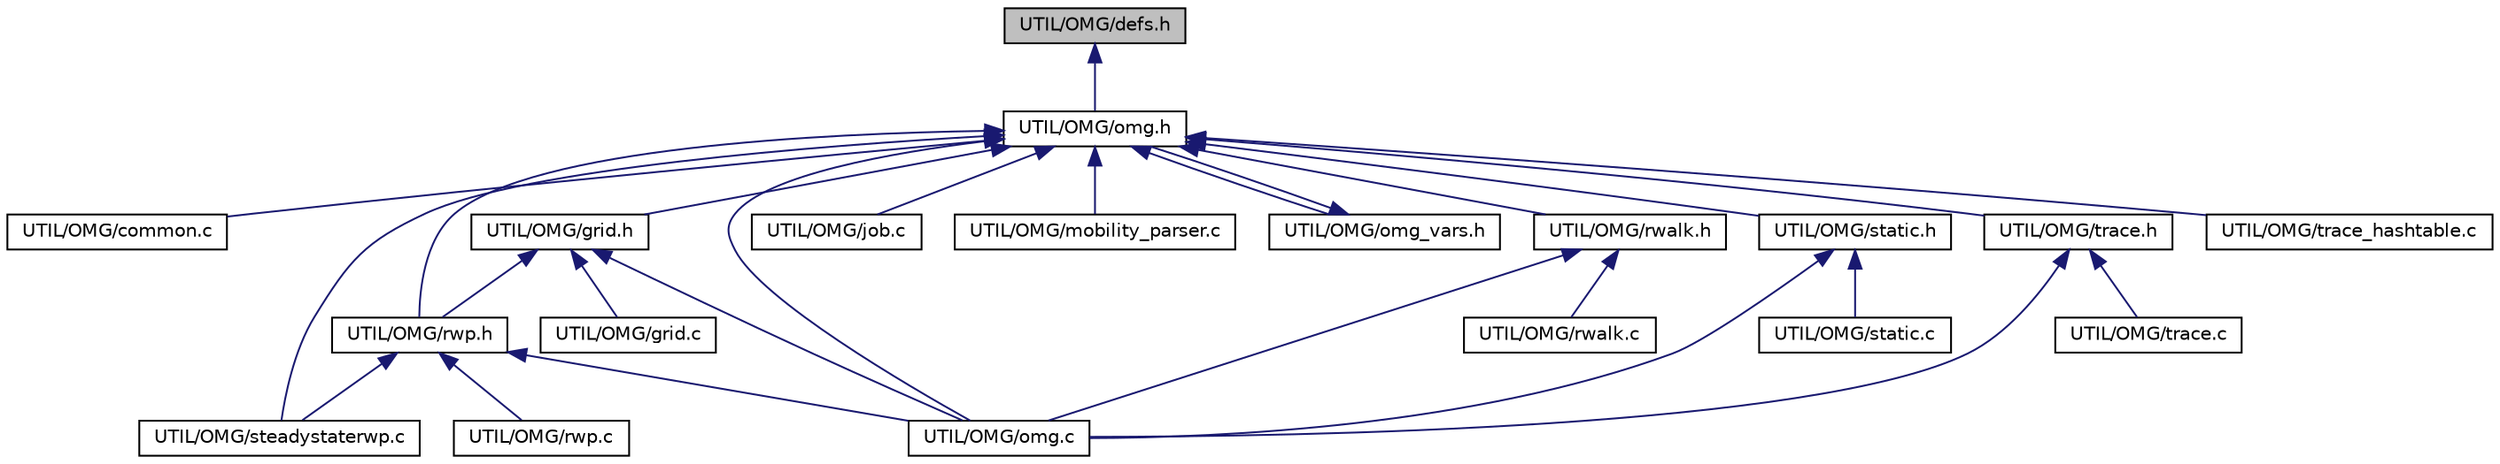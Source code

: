 digraph "UTIL/OMG/defs.h"
{
 // LATEX_PDF_SIZE
  edge [fontname="Helvetica",fontsize="10",labelfontname="Helvetica",labelfontsize="10"];
  node [fontname="Helvetica",fontsize="10",shape=record];
  Node1 [label="UTIL/OMG/defs.h",height=0.2,width=0.4,color="black", fillcolor="grey75", style="filled", fontcolor="black",tooltip="Typedefs & Prototypes of OMG functions."];
  Node1 -> Node2 [dir="back",color="midnightblue",fontsize="10",style="solid",fontname="Helvetica"];
  Node2 [label="UTIL/OMG/omg.h",height=0.2,width=0.4,color="black", fillcolor="white", style="filled",URL="$omg_8h.html",tooltip=" "];
  Node2 -> Node3 [dir="back",color="midnightblue",fontsize="10",style="solid",fontname="Helvetica"];
  Node3 [label="UTIL/OMG/common.c",height=0.2,width=0.4,color="black", fillcolor="white", style="filled",URL="$UTIL_2OMG_2common_8c.html",tooltip=" "];
  Node2 -> Node4 [dir="back",color="midnightblue",fontsize="10",style="solid",fontname="Helvetica"];
  Node4 [label="UTIL/OMG/grid.h",height=0.2,width=0.4,color="black", fillcolor="white", style="filled",URL="$grid_8h.html",tooltip=" "];
  Node4 -> Node5 [dir="back",color="midnightblue",fontsize="10",style="solid",fontname="Helvetica"];
  Node5 [label="UTIL/OMG/grid.c",height=0.2,width=0.4,color="black", fillcolor="white", style="filled",URL="$grid_8c.html",tooltip=" "];
  Node4 -> Node6 [dir="back",color="midnightblue",fontsize="10",style="solid",fontname="Helvetica"];
  Node6 [label="UTIL/OMG/omg.c",height=0.2,width=0.4,color="black", fillcolor="white", style="filled",URL="$omg_8c.html",tooltip=" "];
  Node4 -> Node7 [dir="back",color="midnightblue",fontsize="10",style="solid",fontname="Helvetica"];
  Node7 [label="UTIL/OMG/rwp.h",height=0.2,width=0.4,color="black", fillcolor="white", style="filled",URL="$rwp_8h.html",tooltip=" "];
  Node7 -> Node6 [dir="back",color="midnightblue",fontsize="10",style="solid",fontname="Helvetica"];
  Node7 -> Node8 [dir="back",color="midnightblue",fontsize="10",style="solid",fontname="Helvetica"];
  Node8 [label="UTIL/OMG/rwp.c",height=0.2,width=0.4,color="black", fillcolor="white", style="filled",URL="$rwp_8c.html",tooltip="random waypoint mobility generator"];
  Node7 -> Node9 [dir="back",color="midnightblue",fontsize="10",style="solid",fontname="Helvetica"];
  Node9 [label="UTIL/OMG/steadystaterwp.c",height=0.2,width=0.4,color="black", fillcolor="white", style="filled",URL="$steadystaterwp_8c.html",tooltip="random waypoint mobility generator"];
  Node2 -> Node10 [dir="back",color="midnightblue",fontsize="10",style="solid",fontname="Helvetica"];
  Node10 [label="UTIL/OMG/job.c",height=0.2,width=0.4,color="black", fillcolor="white", style="filled",URL="$job_8c.html",tooltip="handle jobs for future nodes' update"];
  Node2 -> Node11 [dir="back",color="midnightblue",fontsize="10",style="solid",fontname="Helvetica"];
  Node11 [label="UTIL/OMG/mobility_parser.c",height=0.2,width=0.4,color="black", fillcolor="white", style="filled",URL="$mobility__parser_8c.html",tooltip="A parser for trace-based mobility information (parsed from a file)"];
  Node2 -> Node6 [dir="back",color="midnightblue",fontsize="10",style="solid",fontname="Helvetica"];
  Node2 -> Node12 [dir="back",color="midnightblue",fontsize="10",style="solid",fontname="Helvetica"];
  Node12 [label="UTIL/OMG/omg_vars.h",height=0.2,width=0.4,color="black", fillcolor="white", style="filled",URL="$omg__vars_8h.html",tooltip="Global variables."];
  Node12 -> Node2 [dir="back",color="midnightblue",fontsize="10",style="solid",fontname="Helvetica"];
  Node2 -> Node13 [dir="back",color="midnightblue",fontsize="10",style="solid",fontname="Helvetica"];
  Node13 [label="UTIL/OMG/rwalk.h",height=0.2,width=0.4,color="black", fillcolor="white", style="filled",URL="$rwalk_8h.html",tooltip="Functions used for the RWALK Model."];
  Node13 -> Node6 [dir="back",color="midnightblue",fontsize="10",style="solid",fontname="Helvetica"];
  Node13 -> Node14 [dir="back",color="midnightblue",fontsize="10",style="solid",fontname="Helvetica"];
  Node14 [label="UTIL/OMG/rwalk.c",height=0.2,width=0.4,color="black", fillcolor="white", style="filled",URL="$rwalk_8c.html",tooltip="random walk mobility generator"];
  Node2 -> Node7 [dir="back",color="midnightblue",fontsize="10",style="solid",fontname="Helvetica"];
  Node2 -> Node15 [dir="back",color="midnightblue",fontsize="10",style="solid",fontname="Helvetica"];
  Node15 [label="UTIL/OMG/static.h",height=0.2,width=0.4,color="black", fillcolor="white", style="filled",URL="$static_8h.html",tooltip="Prototypes of the functions used for the STATIC model."];
  Node15 -> Node6 [dir="back",color="midnightblue",fontsize="10",style="solid",fontname="Helvetica"];
  Node15 -> Node16 [dir="back",color="midnightblue",fontsize="10",style="solid",fontname="Helvetica"];
  Node16 [label="UTIL/OMG/static.c",height=0.2,width=0.4,color="black", fillcolor="white", style="filled",URL="$static_8c.html",tooltip=" "];
  Node2 -> Node9 [dir="back",color="midnightblue",fontsize="10",style="solid",fontname="Helvetica"];
  Node2 -> Node17 [dir="back",color="midnightblue",fontsize="10",style="solid",fontname="Helvetica"];
  Node17 [label="UTIL/OMG/trace.h",height=0.2,width=0.4,color="black", fillcolor="white", style="filled",URL="$trace_8h.html",tooltip="The trace-based mobility model for OMG/OAI (mobility is statically imported from a file)"];
  Node17 -> Node6 [dir="back",color="midnightblue",fontsize="10",style="solid",fontname="Helvetica"];
  Node17 -> Node18 [dir="back",color="midnightblue",fontsize="10",style="solid",fontname="Helvetica"];
  Node18 [label="UTIL/OMG/trace.c",height=0.2,width=0.4,color="black", fillcolor="white", style="filled",URL="$trace_8c.html",tooltip="The trace-based mobility model for OMG/OAI (mobility is statically imported from a file)"];
  Node2 -> Node19 [dir="back",color="midnightblue",fontsize="10",style="solid",fontname="Helvetica"];
  Node19 [label="UTIL/OMG/trace_hashtable.c",height=0.2,width=0.4,color="black", fillcolor="white", style="filled",URL="$trace__hashtable_8c.html",tooltip=" "];
}
